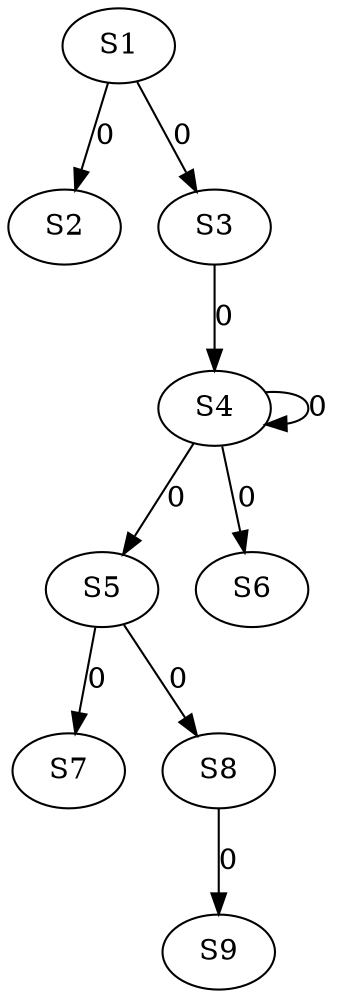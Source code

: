 strict digraph {
	S1 -> S2 [ label = 0 ];
	S1 -> S3 [ label = 0 ];
	S4 -> S4 [ label = 0 ];
	S4 -> S5 [ label = 0 ];
	S4 -> S6 [ label = 0 ];
	S5 -> S7 [ label = 0 ];
	S5 -> S8 [ label = 0 ];
	S8 -> S9 [ label = 0 ];
	S3 -> S4 [ label = 0 ];
}